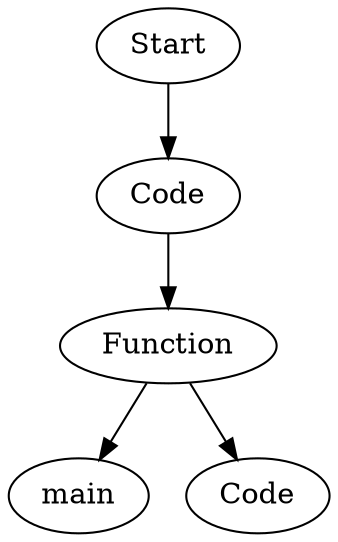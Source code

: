 digraph AST {
  "125008905619824" [label="Start"];
  "125008905619824" -> "125008905819552";
  "125008905819552" [label="Code"];
  "125008905819552" -> "125008905815520";
  "125008905815520" [label="Function"];
  "125008905815520" -> "125008905817104";
  "125008905815520" -> "125008905817488";
  "125008905817104" [label="main"];
  "125008905817488" [label="Code"];
}
